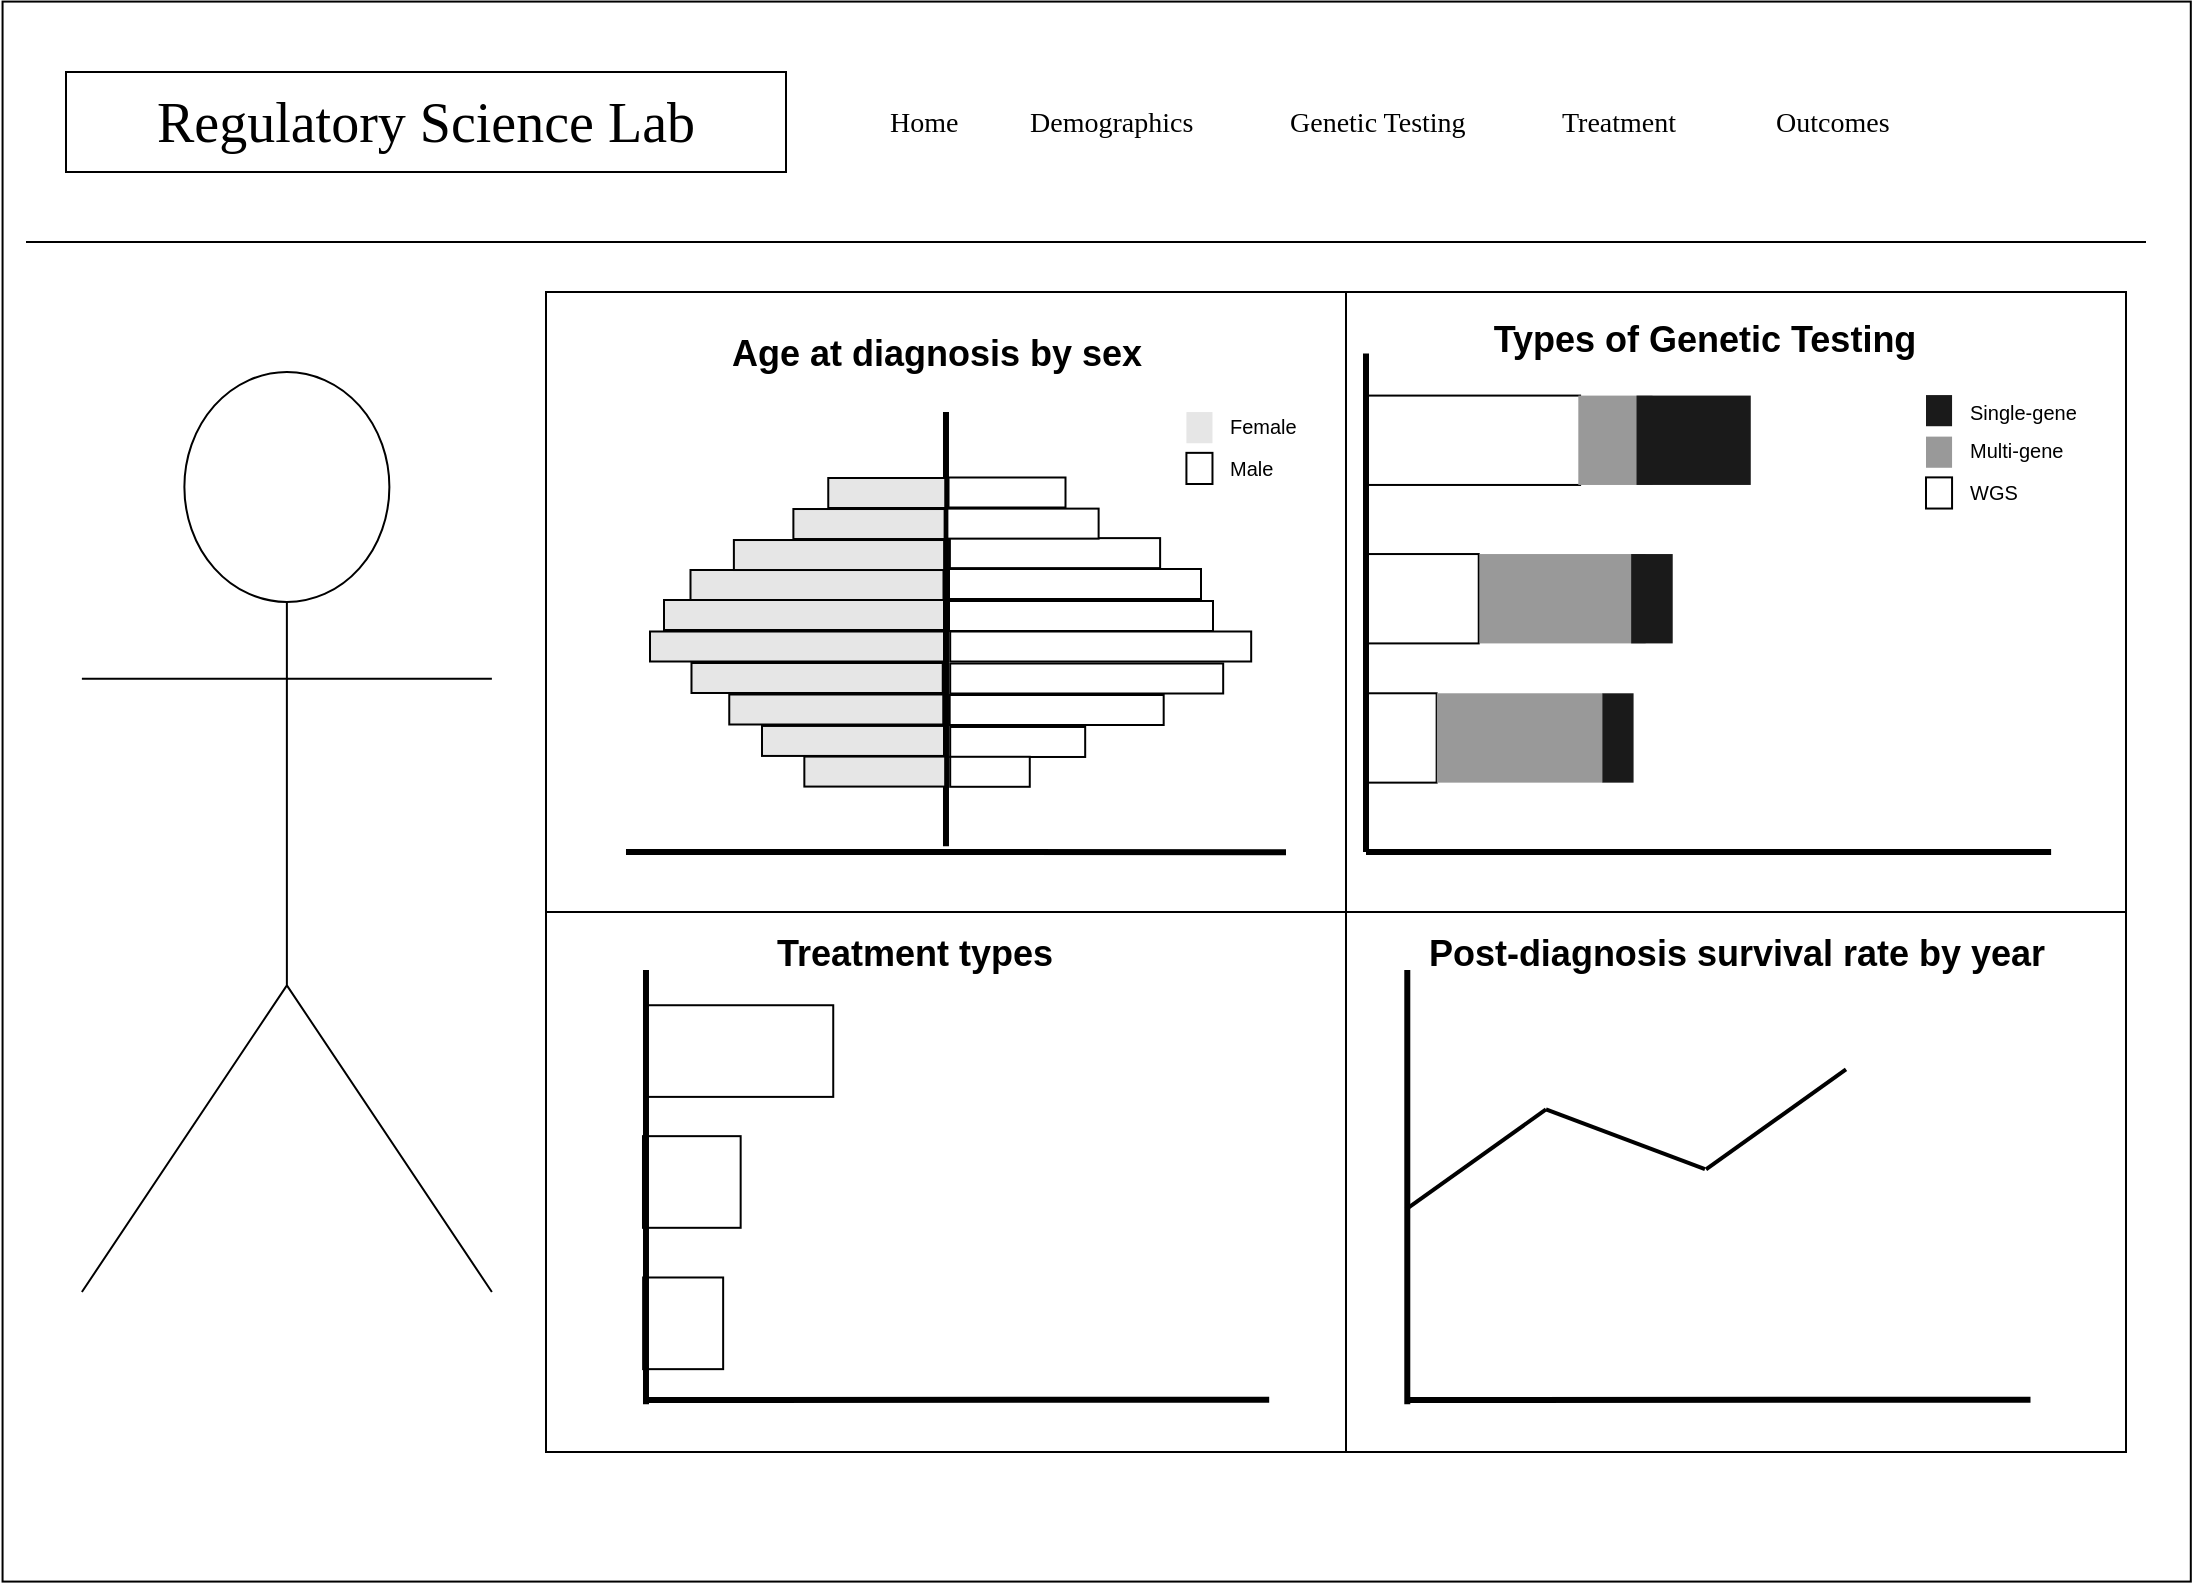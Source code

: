 <mxfile version="24.8.3" pages="5">
  <diagram name="Landing Page" id="ds52c9g-PW3EbVCJLWno">
    <mxGraphModel dx="1235" dy="769" grid="1" gridSize="10" guides="1" tooltips="1" connect="1" arrows="1" fold="1" page="1" pageScale="1" pageWidth="850" pageHeight="1100" math="0" shadow="0">
      <root>
        <mxCell id="0" />
        <mxCell id="1" parent="0" />
        <mxCell id="qyInoXPJ7crAib3qLmuz-131" value="" style="whiteSpace=wrap;html=1;rounded=0;shadow=0;labelBackgroundColor=none;strokeColor=#000000;strokeWidth=1;fillColor=none;fontFamily=Verdana;fontSize=12;fontColor=#000000;align=center;comic=0;" vertex="1" parent="1">
          <mxGeometry x="8.28" y="24.79" width="1094.12" height="790" as="geometry" />
        </mxCell>
        <mxCell id="XVQIEKRGcIimi1iIqSV5-82" value="Regulatory Science Lab" style="whiteSpace=wrap;html=1;rounded=0;shadow=0;labelBackgroundColor=none;strokeWidth=1;fontFamily=Verdana;fontSize=28;align=center;comic=0;" vertex="1" parent="1">
          <mxGeometry x="40" y="60" width="360" height="50" as="geometry" />
        </mxCell>
        <mxCell id="XVQIEKRGcIimi1iIqSV5-89" value="" style="line;strokeWidth=1;html=1;rounded=0;shadow=0;labelBackgroundColor=none;fillColor=none;fontFamily=Verdana;fontSize=14;fontColor=#000000;align=center;comic=0;" vertex="1" parent="1">
          <mxGeometry x="20" y="140" width="1060" height="10" as="geometry" />
        </mxCell>
        <mxCell id="XVQIEKRGcIimi1iIqSV5-130" value="Genetic Testing" style="text;html=1;points=[];align=left;verticalAlign=top;spacingTop=-4;fontSize=14;fontFamily=Verdana;comic=0;" vertex="1" parent="1">
          <mxGeometry x="650" y="75" width="60" height="20" as="geometry" />
        </mxCell>
        <mxCell id="XVQIEKRGcIimi1iIqSV5-131" value="Treatment" style="text;html=1;points=[];align=left;verticalAlign=top;spacingTop=-4;fontSize=14;fontFamily=Verdana;comic=0;" vertex="1" parent="1">
          <mxGeometry x="786" y="75" width="60" height="20" as="geometry" />
        </mxCell>
        <mxCell id="XVQIEKRGcIimi1iIqSV5-132" value="Outcomes" style="text;html=1;points=[];align=left;verticalAlign=top;spacingTop=-4;fontSize=14;fontFamily=Verdana;comic=0;" vertex="1" parent="1">
          <mxGeometry x="893" y="75" width="60" height="20" as="geometry" />
        </mxCell>
        <mxCell id="XVQIEKRGcIimi1iIqSV5-133" value="Demographics" style="text;html=1;points=[];align=left;verticalAlign=top;spacingTop=-4;fontSize=14;fontFamily=Verdana;comic=0;" vertex="1" parent="1">
          <mxGeometry x="520" y="75" width="60" height="20" as="geometry" />
        </mxCell>
        <mxCell id="XVQIEKRGcIimi1iIqSV5-134" value="Home" style="text;html=1;points=[];align=left;verticalAlign=top;spacingTop=-4;fontSize=14;fontFamily=Verdana;comic=0;" vertex="1" parent="1">
          <mxGeometry x="450" y="75" width="60" height="20" as="geometry" />
        </mxCell>
        <mxCell id="qyInoXPJ7crAib3qLmuz-1" value="Actor" style="shape=umlActor;verticalLabelPosition=bottom;verticalAlign=top;html=1;outlineConnect=0;labelPosition=center;align=center;noLabel=1;" vertex="1" parent="1">
          <mxGeometry x="47.94" y="210" width="205" height="460" as="geometry" />
        </mxCell>
        <mxCell id="qyInoXPJ7crAib3qLmuz-5" value="" style="shape=image;html=1;verticalAlign=top;verticalLabelPosition=bottom;labelBackgroundColor=#ffffff;imageAspect=0;aspect=fixed;image=https://cdn2.iconfinder.com/data/icons/boxicons-regular-vol-3/24/bx-pointer-128.png" vertex="1" parent="1">
          <mxGeometry x="172.94" y="360" width="28" height="28" as="geometry" />
        </mxCell>
        <mxCell id="qyInoXPJ7crAib3qLmuz-9" value="" style="rounded=0;whiteSpace=wrap;html=1;" vertex="1" parent="1">
          <mxGeometry x="680" y="480" width="390" height="270" as="geometry" />
        </mxCell>
        <mxCell id="qyInoXPJ7crAib3qLmuz-6" value="" style="rounded=0;whiteSpace=wrap;html=1;allowArrows=0;connectable=0;" vertex="1" parent="1">
          <mxGeometry x="280" y="170" width="400" height="310" as="geometry" />
        </mxCell>
        <mxCell id="qyInoXPJ7crAib3qLmuz-75" value="" style="group" vertex="1" connectable="0" parent="1">
          <mxGeometry x="680" y="170" width="390" height="310" as="geometry" />
        </mxCell>
        <mxCell id="qyInoXPJ7crAib3qLmuz-7" value="" style="rounded=0;whiteSpace=wrap;html=1;" vertex="1" parent="qyInoXPJ7crAib3qLmuz-75">
          <mxGeometry width="390" height="310" as="geometry" />
        </mxCell>
        <mxCell id="qyInoXPJ7crAib3qLmuz-13" value="" style="whiteSpace=wrap;gradientDirection=east;html=1;rotation=90;" vertex="1" parent="qyInoXPJ7crAib3qLmuz-75">
          <mxGeometry x="41.28" y="20.71" width="44.68" height="106.85" as="geometry" />
        </mxCell>
        <mxCell id="qyInoXPJ7crAib3qLmuz-37" value="" style="whiteSpace=wrap;fillColor=#999999;gradientColor=none;gradientDirection=east;strokeColor=none;html=1;fontColor=#23445d;rotation=90;" vertex="1" parent="qyInoXPJ7crAib3qLmuz-75">
          <mxGeometry x="112.38" y="55.58" width="44.68" height="37.12" as="geometry" />
        </mxCell>
        <mxCell id="qyInoXPJ7crAib3qLmuz-38" value="" style="whiteSpace=wrap;fillColor=#1A1A1A;gradientColor=none;gradientDirection=east;strokeColor=none;html=1;fontColor=#23445d;rotation=90;" vertex="1" parent="qyInoXPJ7crAib3qLmuz-75">
          <mxGeometry x="151.485" y="45.574" width="44.681" height="57.115" as="geometry" />
        </mxCell>
        <mxCell id="qyInoXPJ7crAib3qLmuz-11" value="" style="whiteSpace=wrap;gradientDirection=east;html=1;rotation=90;" vertex="1" parent="qyInoXPJ7crAib3qLmuz-75">
          <mxGeometry x="5" y="205" width="44.68" height="35.96" as="geometry" />
        </mxCell>
        <mxCell id="qyInoXPJ7crAib3qLmuz-12" value="" style="whiteSpace=wrap;gradientDirection=east;html=1;rotation=90;" vertex="1" parent="qyInoXPJ7crAib3qLmuz-75">
          <mxGeometry x="15.99" y="125.33" width="44.68" height="56.07" as="geometry" />
        </mxCell>
        <mxCell id="qyInoXPJ7crAib3qLmuz-14" value="" style="edgeStyle=none;html=1;fontColor=#000000;strokeWidth=3;strokeColor=#000000;rounded=0;endArrow=none;endFill=0;" edge="1" parent="qyInoXPJ7crAib3qLmuz-75">
          <mxGeometry width="100" height="100" relative="1" as="geometry">
            <mxPoint x="10" y="280.0" as="sourcePoint" />
            <mxPoint x="10" y="30.769" as="targetPoint" />
          </mxGeometry>
        </mxCell>
        <mxCell id="qyInoXPJ7crAib3qLmuz-17" value="" style="whiteSpace=wrap;fillColor=#999999;gradientColor=none;gradientDirection=east;strokeColor=none;html=1;fontColor=#23445d;rotation=90;" vertex="1" parent="qyInoXPJ7crAib3qLmuz-75">
          <mxGeometry x="64.649" y="181.442" width="44.681" height="83.077" as="geometry" />
        </mxCell>
        <mxCell id="qyInoXPJ7crAib3qLmuz-18" value="" style="whiteSpace=wrap;fillColor=#1A1A1A;gradientColor=none;gradientDirection=east;strokeColor=none;html=1;fontColor=#23445d;rotation=90;" vertex="1" parent="qyInoXPJ7crAib3qLmuz-75">
          <mxGeometry x="113.659" y="215.195" width="44.681" height="15.577" as="geometry" />
        </mxCell>
        <mxCell id="qyInoXPJ7crAib3qLmuz-19" value="" style="whiteSpace=wrap;fillColor=#999999;gradientColor=none;gradientDirection=east;strokeColor=none;html=1;fontColor=#23445d;rotation=90;" vertex="1" parent="qyInoXPJ7crAib3qLmuz-75">
          <mxGeometry x="85.957" y="111.83" width="44.681" height="83.077" as="geometry" />
        </mxCell>
        <mxCell id="qyInoXPJ7crAib3qLmuz-20" value="" style="whiteSpace=wrap;fillColor=#1A1A1A;gradientColor=none;gradientDirection=east;strokeColor=none;html=1;fontColor=#23445d;rotation=90;" vertex="1" parent="qyInoXPJ7crAib3qLmuz-75">
          <mxGeometry x="130.637" y="142.981" width="44.681" height="20.769" as="geometry" />
        </mxCell>
        <mxCell id="qyInoXPJ7crAib3qLmuz-21" value="" style="edgeStyle=none;html=1;fontColor=#000000;strokeWidth=3;strokeColor=#000000;rounded=0;endArrow=none;endFill=0;" edge="1" parent="qyInoXPJ7crAib3qLmuz-75">
          <mxGeometry width="100" height="100" relative="1" as="geometry">
            <mxPoint x="10" y="280.0" as="sourcePoint" />
            <mxPoint x="352.553" y="280.0" as="targetPoint" />
          </mxGeometry>
        </mxCell>
        <mxCell id="qyInoXPJ7crAib3qLmuz-26" value="" style="whiteSpace=wrap;gradientDirection=east;html=1;" vertex="1" parent="qyInoXPJ7crAib3qLmuz-75">
          <mxGeometry x="289.999" y="92.697" width="13.032" height="15.577" as="geometry" />
        </mxCell>
        <mxCell id="qyInoXPJ7crAib3qLmuz-27" value="" style="whiteSpace=wrap;fillColor=#999999;gradientColor=none;gradientDirection=east;strokeColor=none;html=1;fontColor=#23445d;" vertex="1" parent="qyInoXPJ7crAib3qLmuz-75">
          <mxGeometry x="289.999" y="72.308" width="13.032" height="15.577" as="geometry" />
        </mxCell>
        <mxCell id="qyInoXPJ7crAib3qLmuz-28" value="" style="whiteSpace=wrap;fillColor=#1A1A1A;gradientColor=none;gradientDirection=east;strokeColor=none;html=1;fontColor=#23445d;" vertex="1" parent="qyInoXPJ7crAib3qLmuz-75">
          <mxGeometry x="289.999" y="51.538" width="13.032" height="15.577" as="geometry" />
        </mxCell>
        <mxCell id="qyInoXPJ7crAib3qLmuz-36" value="&lt;font style=&quot;font-size: 18px;&quot;&gt;Types of Genetic Testing&lt;/font&gt;" style="text;spacingTop=-5;align=center;verticalAlign=middle;fontSize=30;fontStyle=1;html=1;points=[]" vertex="1" parent="qyInoXPJ7crAib3qLmuz-75">
          <mxGeometry x="28.617" y="10" width="301.596" height="23.365" as="geometry" />
        </mxCell>
        <mxCell id="qyInoXPJ7crAib3qLmuz-29" value="&lt;font style=&quot;font-size: 10px;&quot;&gt;Single-gene&lt;/font&gt;" style="text;spacingTop=-5;html=1;points=[];fontSize=15;" vertex="1" parent="qyInoXPJ7crAib3qLmuz-75">
          <mxGeometry x="309.998" y="48.07" width="29.785" height="3.465" as="geometry" />
        </mxCell>
        <mxCell id="qyInoXPJ7crAib3qLmuz-30" value="&lt;font style=&quot;font-size: 10px;&quot;&gt;Multi-gene&lt;/font&gt;" style="text;spacingTop=-5;html=1;points=[];fontSize=15;" vertex="1" parent="qyInoXPJ7crAib3qLmuz-75">
          <mxGeometry x="310.003" y="67.119" width="29.787" height="10.385" as="geometry" />
        </mxCell>
        <mxCell id="qyInoXPJ7crAib3qLmuz-31" value="&lt;font style=&quot;font-size: 10px;&quot;&gt;WGS&lt;/font&gt;" style="text;spacingTop=-5;html=1;points=[];fontSize=15;" vertex="1" parent="qyInoXPJ7crAib3qLmuz-75">
          <mxGeometry x="310.003" y="87.888" width="29.787" height="10.385" as="geometry" />
        </mxCell>
        <mxCell id="qyInoXPJ7crAib3qLmuz-77" value="" style="rounded=0;whiteSpace=wrap;html=1;" vertex="1" parent="1">
          <mxGeometry x="280" y="480" width="400" height="270" as="geometry" />
        </mxCell>
        <mxCell id="qyInoXPJ7crAib3qLmuz-105" value="" style="group" vertex="1" connectable="0" parent="1">
          <mxGeometry x="309.351" y="488.71" width="332.242" height="237.421" as="geometry" />
        </mxCell>
        <mxCell id="qyInoXPJ7crAib3qLmuz-78" value="" style="whiteSpace=wrap;gradientDirection=east;html=1;rotation=90;" vertex="1" parent="qyInoXPJ7crAib3qLmuz-105">
          <mxGeometry x="44.828" y="14.288" width="45.826" height="93.063" as="geometry" />
        </mxCell>
        <mxCell id="qyInoXPJ7crAib3qLmuz-81" value="" style="whiteSpace=wrap;gradientDirection=east;html=1;rotation=90;" vertex="1" parent="qyInoXPJ7crAib3qLmuz-105">
          <mxGeometry x="16.309" y="176.95" width="45.83" height="40" as="geometry" />
        </mxCell>
        <mxCell id="qyInoXPJ7crAib3qLmuz-82" value="" style="whiteSpace=wrap;gradientDirection=east;html=1;rotation=90;" vertex="1" parent="qyInoXPJ7crAib3qLmuz-105">
          <mxGeometry x="20.649" y="101.869" width="45.826" height="48.835" as="geometry" />
        </mxCell>
        <mxCell id="qyInoXPJ7crAib3qLmuz-83" value="" style="edgeStyle=none;html=1;fontColor=#000000;strokeWidth=3;strokeColor=#000000;rounded=0;endArrow=none;endFill=0;" edge="1" parent="qyInoXPJ7crAib3qLmuz-105">
          <mxGeometry width="100" height="100" relative="1" as="geometry">
            <mxPoint x="20.646" y="237.421" as="sourcePoint" />
            <mxPoint x="20.646" y="20.349" as="targetPoint" />
          </mxGeometry>
        </mxCell>
        <mxCell id="qyInoXPJ7crAib3qLmuz-88" value="" style="edgeStyle=none;html=1;fontColor=#000000;strokeWidth=3;strokeColor=#000000;rounded=0;endArrow=none;endFill=0;" edge="1" parent="qyInoXPJ7crAib3qLmuz-105">
          <mxGeometry width="100" height="100" relative="1" as="geometry">
            <mxPoint x="20.649" y="235.29" as="sourcePoint" />
            <mxPoint x="332.242" y="235.161" as="targetPoint" />
          </mxGeometry>
        </mxCell>
        <mxCell id="qyInoXPJ7crAib3qLmuz-92" value="&lt;font style=&quot;font-size: 18px;&quot;&gt;Treatment types&lt;/font&gt;" style="text;spacingTop=-5;align=center;verticalAlign=middle;fontSize=30;fontStyle=1;html=1;points=[]" vertex="1" parent="qyInoXPJ7crAib3qLmuz-105">
          <mxGeometry width="309.329" height="20.35" as="geometry" />
        </mxCell>
        <mxCell id="qyInoXPJ7crAib3qLmuz-111" value="" style="edgeStyle=none;html=1;fontColor=#000000;strokeWidth=3;strokeColor=#000000;rounded=0;endArrow=none;endFill=0;" edge="1" parent="1">
          <mxGeometry width="100" height="100" relative="1" as="geometry">
            <mxPoint x="710.646" y="726.131" as="sourcePoint" />
            <mxPoint x="710.646" y="509.059" as="targetPoint" />
          </mxGeometry>
        </mxCell>
        <mxCell id="qyInoXPJ7crAib3qLmuz-112" value="" style="edgeStyle=none;html=1;fontColor=#000000;strokeWidth=3;strokeColor=#000000;rounded=0;endArrow=none;endFill=0;" edge="1" parent="1">
          <mxGeometry width="100" height="100" relative="1" as="geometry">
            <mxPoint x="710.65" y="724" as="sourcePoint" />
            <mxPoint x="1022.243" y="723.871" as="targetPoint" />
          </mxGeometry>
        </mxCell>
        <mxCell id="qyInoXPJ7crAib3qLmuz-113" value="&lt;font style=&quot;font-size: 18px;&quot;&gt;Post-diagnosis survival rate by year&lt;/font&gt;" style="text;spacingTop=-5;align=center;verticalAlign=middle;fontSize=30;fontStyle=1;html=1;points=[]" vertex="1" parent="1">
          <mxGeometry x="720.331" y="488.71" width="309.329" height="20.35" as="geometry" />
        </mxCell>
        <mxCell id="qyInoXPJ7crAib3qLmuz-114" value="" style="endArrow=none;html=1;rounded=0;strokeWidth=2;" edge="1" parent="1">
          <mxGeometry width="50" height="50" relative="1" as="geometry">
            <mxPoint x="710" y="628.71" as="sourcePoint" />
            <mxPoint x="780" y="578.71" as="targetPoint" />
          </mxGeometry>
        </mxCell>
        <mxCell id="qyInoXPJ7crAib3qLmuz-115" value="" style="endArrow=none;html=1;rounded=0;strokeWidth=2;entryX=0.792;entryY=0.734;entryDx=0;entryDy=0;entryPerimeter=0;" edge="1" parent="1">
          <mxGeometry width="50" height="50" relative="1" as="geometry">
            <mxPoint x="780" y="578.71" as="sourcePoint" />
            <mxPoint x="859.483" y="608.57" as="targetPoint" />
          </mxGeometry>
        </mxCell>
        <mxCell id="qyInoXPJ7crAib3qLmuz-116" value="" style="endArrow=none;html=1;rounded=0;strokeWidth=2;" edge="1" parent="1">
          <mxGeometry width="50" height="50" relative="1" as="geometry">
            <mxPoint x="860" y="608.71" as="sourcePoint" />
            <mxPoint x="930" y="558.71" as="targetPoint" />
          </mxGeometry>
        </mxCell>
        <mxCell id="4PnGIhgpf6ZRVwXPBGym-13" value="" style="group" vertex="1" connectable="0" parent="1">
          <mxGeometry x="319.996" y="229.999" width="330.004" height="220.071" as="geometry" />
        </mxCell>
        <mxCell id="qyInoXPJ7crAib3qLmuz-117" value="" style="edgeStyle=none;html=1;fontColor=#000000;strokeWidth=3;strokeColor=#000000;rounded=0;endArrow=none;endFill=0;" edge="1" parent="4PnGIhgpf6ZRVwXPBGym-13">
          <mxGeometry width="100" height="100" relative="1" as="geometry">
            <mxPoint x="160" y="217.072" as="sourcePoint" />
            <mxPoint x="160" as="targetPoint" />
          </mxGeometry>
        </mxCell>
        <mxCell id="qyInoXPJ7crAib3qLmuz-119" value="" style="edgeStyle=none;html=1;fontColor=#000000;strokeWidth=3;strokeColor=#000000;rounded=0;endArrow=none;endFill=0;" edge="1" parent="4PnGIhgpf6ZRVwXPBGym-13">
          <mxGeometry width="100" height="100" relative="1" as="geometry">
            <mxPoint x="330.004" y="220.071" as="sourcePoint" />
            <mxPoint y="220" as="targetPoint" />
          </mxGeometry>
        </mxCell>
        <mxCell id="qyInoXPJ7crAib3qLmuz-126" value="" style="whiteSpace=wrap;gradientDirection=east;html=1;rotation=90;" vertex="1" parent="4PnGIhgpf6ZRVwXPBGym-13">
          <mxGeometry x="188.344" y="131.241" width="15" height="67.5" as="geometry" />
        </mxCell>
        <mxCell id="qyInoXPJ7crAib3qLmuz-128" value="" style="whiteSpace=wrap;gradientDirection=east;html=1;rotation=90;" vertex="1" parent="4PnGIhgpf6ZRVwXPBGym-13">
          <mxGeometry x="174.494" y="160.001" width="15" height="39.79" as="geometry" />
        </mxCell>
        <mxCell id="qyInoXPJ7crAib3qLmuz-129" value="" style="whiteSpace=wrap;gradientDirection=east;html=1;rotation=90;" vertex="1" parent="4PnGIhgpf6ZRVwXPBGym-13">
          <mxGeometry x="207.844" y="95.501" width="15" height="107" as="geometry" />
        </mxCell>
        <mxCell id="qyInoXPJ7crAib3qLmuz-132" value="" style="whiteSpace=wrap;gradientDirection=east;html=1;rotation=90;" vertex="1" parent="4PnGIhgpf6ZRVwXPBGym-13">
          <mxGeometry x="222.844" y="65.001" width="15" height="136.5" as="geometry" />
        </mxCell>
        <mxCell id="qyInoXPJ7crAib3qLmuz-134" value="" style="whiteSpace=wrap;gradientDirection=east;html=1;rotation=90;" vertex="1" parent="4PnGIhgpf6ZRVwXPBGym-13">
          <mxGeometry x="229.844" y="42.001" width="15" height="150.5" as="geometry" />
        </mxCell>
        <mxCell id="4PnGIhgpf6ZRVwXPBGym-6" value="" style="whiteSpace=wrap;gradientDirection=east;html=1;rotation=90;" vertex="1" parent="4PnGIhgpf6ZRVwXPBGym-13">
          <mxGeometry x="220.004" y="36.001" width="15" height="132" as="geometry" />
        </mxCell>
        <mxCell id="4PnGIhgpf6ZRVwXPBGym-7" value="" style="whiteSpace=wrap;gradientDirection=east;html=1;rotation=90;" vertex="1" parent="4PnGIhgpf6ZRVwXPBGym-13">
          <mxGeometry x="217.004" y="23.001" width="15" height="126" as="geometry" />
        </mxCell>
        <mxCell id="4PnGIhgpf6ZRVwXPBGym-8" value="" style="whiteSpace=wrap;gradientDirection=east;html=1;rotation=90;" vertex="1" parent="4PnGIhgpf6ZRVwXPBGym-13">
          <mxGeometry x="207.004" y="18.001" width="15" height="105.12" as="geometry" />
        </mxCell>
        <mxCell id="4PnGIhgpf6ZRVwXPBGym-9" value="" style="whiteSpace=wrap;gradientDirection=east;html=1;rotation=90;" vertex="1" parent="4PnGIhgpf6ZRVwXPBGym-13">
          <mxGeometry x="191.004" y="18.001" width="15" height="75.62" as="geometry" />
        </mxCell>
        <mxCell id="4PnGIhgpf6ZRVwXPBGym-10" value="" style="whiteSpace=wrap;gradientDirection=east;html=1;rotation=90;" vertex="1" parent="4PnGIhgpf6ZRVwXPBGym-13">
          <mxGeometry x="183.004" y="11.001" width="15" height="58.5" as="geometry" />
        </mxCell>
        <mxCell id="qyInoXPJ7crAib3qLmuz-118" value="" style="whiteSpace=wrap;gradientDirection=east;html=1;rotation=90;fillColor=#E6E6E6;" vertex="1" parent="4PnGIhgpf6ZRVwXPBGym-13">
          <mxGeometry x="116.884" y="144.581" width="15" height="70.42" as="geometry" />
        </mxCell>
        <mxCell id="qyInoXPJ7crAib3qLmuz-127" value="" style="whiteSpace=wrap;gradientDirection=east;html=1;rotation=90;fillColor=#E6E6E6;" vertex="1" parent="4PnGIhgpf6ZRVwXPBGym-13">
          <mxGeometry x="106.004" y="118.971" width="15" height="91" as="geometry" />
        </mxCell>
        <mxCell id="qyInoXPJ7crAib3qLmuz-130" value="" style="whiteSpace=wrap;gradientDirection=east;html=1;rotation=90;fillColor=#E6E6E6;" vertex="1" parent="4PnGIhgpf6ZRVwXPBGym-13">
          <mxGeometry x="97.634" y="95.251" width="15" height="107" as="geometry" />
        </mxCell>
        <mxCell id="qyInoXPJ7crAib3qLmuz-133" value="" style="whiteSpace=wrap;gradientDirection=east;html=1;rotation=90;fillColor=#E6E6E6;" vertex="1" parent="4PnGIhgpf6ZRVwXPBGym-13">
          <mxGeometry x="88.064" y="70.181" width="15" height="125.63" as="geometry" />
        </mxCell>
        <mxCell id="qyInoXPJ7crAib3qLmuz-135" value="" style="whiteSpace=wrap;gradientDirection=east;html=1;rotation=90;fillColor=#E6E6E6;" vertex="1" parent="4PnGIhgpf6ZRVwXPBGym-13">
          <mxGeometry x="78.004" y="43.751" width="15" height="147" as="geometry" />
        </mxCell>
        <mxCell id="4PnGIhgpf6ZRVwXPBGym-1" value="" style="whiteSpace=wrap;gradientDirection=east;html=1;rotation=90;fillColor=#E6E6E6;" vertex="1" parent="4PnGIhgpf6ZRVwXPBGym-13">
          <mxGeometry x="81.504" y="31.501" width="15" height="140" as="geometry" />
        </mxCell>
        <mxCell id="4PnGIhgpf6ZRVwXPBGym-2" value="" style="whiteSpace=wrap;gradientDirection=east;html=1;rotation=90;fillColor=#E6E6E6;" vertex="1" parent="4PnGIhgpf6ZRVwXPBGym-13">
          <mxGeometry x="88.004" y="23.251" width="15" height="126.5" as="geometry" />
        </mxCell>
        <mxCell id="4PnGIhgpf6ZRVwXPBGym-3" value="" style="whiteSpace=wrap;gradientDirection=east;html=1;rotation=90;fillColor=#E6E6E6;" vertex="1" parent="4PnGIhgpf6ZRVwXPBGym-13">
          <mxGeometry x="99.004" y="18.951" width="15" height="105.12" as="geometry" />
        </mxCell>
        <mxCell id="4PnGIhgpf6ZRVwXPBGym-4" value="" style="whiteSpace=wrap;gradientDirection=east;html=1;rotation=90;fillColor=#E6E6E6;" vertex="1" parent="4PnGIhgpf6ZRVwXPBGym-13">
          <mxGeometry x="114.004" y="18.201" width="15" height="75.62" as="geometry" />
        </mxCell>
        <mxCell id="4PnGIhgpf6ZRVwXPBGym-5" value="" style="whiteSpace=wrap;gradientDirection=east;html=1;rotation=90;fillColor=#E6E6E6;" vertex="1" parent="4PnGIhgpf6ZRVwXPBGym-13">
          <mxGeometry x="122.884" y="11.251" width="15" height="58.5" as="geometry" />
        </mxCell>
        <mxCell id="4PnGIhgpf6ZRVwXPBGym-20" value="" style="whiteSpace=wrap;gradientDirection=east;html=1;" vertex="1" parent="4PnGIhgpf6ZRVwXPBGym-13">
          <mxGeometry x="280.213" y="20.428" width="13.032" height="15.577" as="geometry" />
        </mxCell>
        <mxCell id="4PnGIhgpf6ZRVwXPBGym-21" value="" style="whiteSpace=wrap;fillColor=#E6E6E6;gradientColor=none;gradientDirection=east;strokeColor=none;html=1;fontColor=#23445d;" vertex="1" parent="4PnGIhgpf6ZRVwXPBGym-13">
          <mxGeometry x="280.213" y="0.039" width="13.032" height="15.577" as="geometry" />
        </mxCell>
        <mxCell id="4PnGIhgpf6ZRVwXPBGym-22" value="&lt;font style=&quot;font-size: 10px;&quot;&gt;Female&lt;/font&gt;" style="text;spacingTop=-5;html=1;points=[];fontSize=15;" vertex="1" parent="4PnGIhgpf6ZRVwXPBGym-13">
          <mxGeometry x="300.216" y="-5.15" width="29.787" height="10.385" as="geometry" />
        </mxCell>
        <mxCell id="4PnGIhgpf6ZRVwXPBGym-23" value="&lt;font style=&quot;font-size: 10px;&quot;&gt;Male&lt;/font&gt;" style="text;spacingTop=-5;html=1;points=[];fontSize=15;" vertex="1" parent="4PnGIhgpf6ZRVwXPBGym-13">
          <mxGeometry x="300.216" y="15.619" width="29.787" height="10.385" as="geometry" />
        </mxCell>
        <mxCell id="4PnGIhgpf6ZRVwXPBGym-14" value="&lt;font style=&quot;font-size: 18px;&quot;&gt;Age at diagnosis by sex&lt;/font&gt;" style="text;spacingTop=-5;align=center;verticalAlign=middle;fontSize=30;fontStyle=1;html=1;points=[]" vertex="1" parent="1">
          <mxGeometry x="324.677" y="186.63" width="301.596" height="23.365" as="geometry" />
        </mxCell>
      </root>
    </mxGraphModel>
  </diagram>
  <diagram name="Demographics" id="GjWryrLajrEz_f-XNy73">
    <mxGraphModel dx="1050" dy="654" grid="1" gridSize="10" guides="1" tooltips="1" connect="1" arrows="1" fold="1" page="1" pageScale="1" pageWidth="850" pageHeight="1100" math="0" shadow="0">
      <root>
        <mxCell id="OL261YRCvcUSS2wV03n3-0" />
        <mxCell id="OL261YRCvcUSS2wV03n3-1" parent="OL261YRCvcUSS2wV03n3-0" />
        <mxCell id="OL261YRCvcUSS2wV03n3-2" value="" style="whiteSpace=wrap;html=1;rounded=0;shadow=0;labelBackgroundColor=none;strokeColor=#000000;strokeWidth=1;fillColor=none;fontFamily=Verdana;fontSize=12;fontColor=#000000;align=center;comic=0;" vertex="1" parent="OL261YRCvcUSS2wV03n3-1">
          <mxGeometry x="20" y="10" width="1060" height="810" as="geometry" />
        </mxCell>
        <mxCell id="OL261YRCvcUSS2wV03n3-3" value="Regulatory Science Lab" style="whiteSpace=wrap;html=1;rounded=0;shadow=0;labelBackgroundColor=none;strokeWidth=1;fontFamily=Verdana;fontSize=28;align=center;comic=0;" vertex="1" parent="OL261YRCvcUSS2wV03n3-1">
          <mxGeometry x="40" y="60" width="360" height="50" as="geometry" />
        </mxCell>
        <mxCell id="OL261YRCvcUSS2wV03n3-4" value="" style="line;strokeWidth=1;html=1;rounded=0;shadow=0;labelBackgroundColor=none;fillColor=none;fontFamily=Verdana;fontSize=14;fontColor=#000000;align=center;comic=0;" vertex="1" parent="OL261YRCvcUSS2wV03n3-1">
          <mxGeometry x="20" y="140" width="1060" height="10" as="geometry" />
        </mxCell>
        <mxCell id="OL261YRCvcUSS2wV03n3-5" value="Genetic Testing" style="text;html=1;points=[];align=left;verticalAlign=top;spacingTop=-4;fontSize=14;fontFamily=Verdana;comic=0;" vertex="1" parent="OL261YRCvcUSS2wV03n3-1">
          <mxGeometry x="650" y="75" width="60" height="20" as="geometry" />
        </mxCell>
        <mxCell id="OL261YRCvcUSS2wV03n3-6" value="Treatment" style="text;html=1;points=[];align=left;verticalAlign=top;spacingTop=-4;fontSize=14;fontFamily=Verdana;comic=0;" vertex="1" parent="OL261YRCvcUSS2wV03n3-1">
          <mxGeometry x="786" y="75" width="60" height="20" as="geometry" />
        </mxCell>
        <mxCell id="OL261YRCvcUSS2wV03n3-7" value="Outcomes" style="text;html=1;points=[];align=left;verticalAlign=top;spacingTop=-4;fontSize=14;fontFamily=Verdana;comic=0;" vertex="1" parent="OL261YRCvcUSS2wV03n3-1">
          <mxGeometry x="893" y="75" width="60" height="20" as="geometry" />
        </mxCell>
        <mxCell id="OL261YRCvcUSS2wV03n3-8" value="Demographics" style="text;html=1;points=[];align=left;verticalAlign=top;spacingTop=-4;fontSize=14;fontFamily=Verdana;comic=0;" vertex="1" parent="OL261YRCvcUSS2wV03n3-1">
          <mxGeometry x="520" y="75" width="60" height="20" as="geometry" />
        </mxCell>
        <mxCell id="OL261YRCvcUSS2wV03n3-9" value="Home" style="text;html=1;points=[];align=left;verticalAlign=top;spacingTop=-4;fontSize=14;fontFamily=Verdana;comic=0;" vertex="1" parent="OL261YRCvcUSS2wV03n3-1">
          <mxGeometry x="450" y="75" width="60" height="20" as="geometry" />
        </mxCell>
      </root>
    </mxGraphModel>
  </diagram>
  <diagram name="Genetic Testing" id="a2UWUBiCQo6CMq0fzzS6">
    <mxGraphModel dx="1050" dy="654" grid="1" gridSize="10" guides="1" tooltips="1" connect="1" arrows="1" fold="1" page="1" pageScale="1" pageWidth="850" pageHeight="1100" math="0" shadow="0">
      <root>
        <mxCell id="dBwdLEK_rU9olI3U1yoa-0" />
        <mxCell id="dBwdLEK_rU9olI3U1yoa-1" parent="dBwdLEK_rU9olI3U1yoa-0" />
        <mxCell id="dBwdLEK_rU9olI3U1yoa-2" value="" style="whiteSpace=wrap;html=1;rounded=0;shadow=0;labelBackgroundColor=none;strokeColor=#000000;strokeWidth=1;fillColor=none;fontFamily=Verdana;fontSize=12;fontColor=#000000;align=center;comic=0;" vertex="1" parent="dBwdLEK_rU9olI3U1yoa-1">
          <mxGeometry x="20" y="10" width="1060" height="810" as="geometry" />
        </mxCell>
        <mxCell id="dBwdLEK_rU9olI3U1yoa-3" value="Regulatory Science Lab" style="whiteSpace=wrap;html=1;rounded=0;shadow=0;labelBackgroundColor=none;strokeWidth=1;fontFamily=Verdana;fontSize=28;align=center;comic=0;" vertex="1" parent="dBwdLEK_rU9olI3U1yoa-1">
          <mxGeometry x="40" y="60" width="360" height="50" as="geometry" />
        </mxCell>
        <mxCell id="dBwdLEK_rU9olI3U1yoa-4" value="" style="line;strokeWidth=1;html=1;rounded=0;shadow=0;labelBackgroundColor=none;fillColor=none;fontFamily=Verdana;fontSize=14;fontColor=#000000;align=center;comic=0;" vertex="1" parent="dBwdLEK_rU9olI3U1yoa-1">
          <mxGeometry x="20" y="140" width="1060" height="10" as="geometry" />
        </mxCell>
        <mxCell id="dBwdLEK_rU9olI3U1yoa-5" value="Genetic Testing" style="text;html=1;points=[];align=left;verticalAlign=top;spacingTop=-4;fontSize=14;fontFamily=Verdana;comic=0;" vertex="1" parent="dBwdLEK_rU9olI3U1yoa-1">
          <mxGeometry x="650" y="75" width="60" height="20" as="geometry" />
        </mxCell>
        <mxCell id="dBwdLEK_rU9olI3U1yoa-6" value="Treatment" style="text;html=1;points=[];align=left;verticalAlign=top;spacingTop=-4;fontSize=14;fontFamily=Verdana;comic=0;" vertex="1" parent="dBwdLEK_rU9olI3U1yoa-1">
          <mxGeometry x="786" y="75" width="60" height="20" as="geometry" />
        </mxCell>
        <mxCell id="dBwdLEK_rU9olI3U1yoa-7" value="Outcomes" style="text;html=1;points=[];align=left;verticalAlign=top;spacingTop=-4;fontSize=14;fontFamily=Verdana;comic=0;" vertex="1" parent="dBwdLEK_rU9olI3U1yoa-1">
          <mxGeometry x="893" y="75" width="60" height="20" as="geometry" />
        </mxCell>
        <mxCell id="dBwdLEK_rU9olI3U1yoa-8" value="Demographics" style="text;html=1;points=[];align=left;verticalAlign=top;spacingTop=-4;fontSize=14;fontFamily=Verdana;comic=0;" vertex="1" parent="dBwdLEK_rU9olI3U1yoa-1">
          <mxGeometry x="520" y="75" width="60" height="20" as="geometry" />
        </mxCell>
        <mxCell id="dBwdLEK_rU9olI3U1yoa-9" value="Home" style="text;html=1;points=[];align=left;verticalAlign=top;spacingTop=-4;fontSize=14;fontFamily=Verdana;comic=0;" vertex="1" parent="dBwdLEK_rU9olI3U1yoa-1">
          <mxGeometry x="450" y="75" width="60" height="20" as="geometry" />
        </mxCell>
      </root>
    </mxGraphModel>
  </diagram>
  <diagram name="Treatment" id="XMX9Qb3BRF3eoK2S_P1v">
    <mxGraphModel dx="1050" dy="654" grid="1" gridSize="10" guides="1" tooltips="1" connect="1" arrows="1" fold="1" page="1" pageScale="1" pageWidth="850" pageHeight="1100" math="0" shadow="0">
      <root>
        <mxCell id="hA0iUGrO9QW2hmTUXLEj-0" />
        <mxCell id="hA0iUGrO9QW2hmTUXLEj-1" parent="hA0iUGrO9QW2hmTUXLEj-0" />
        <mxCell id="hA0iUGrO9QW2hmTUXLEj-2" value="" style="whiteSpace=wrap;html=1;rounded=0;shadow=0;labelBackgroundColor=none;strokeColor=#000000;strokeWidth=1;fillColor=none;fontFamily=Verdana;fontSize=12;fontColor=#000000;align=center;comic=0;" vertex="1" parent="hA0iUGrO9QW2hmTUXLEj-1">
          <mxGeometry x="20" y="10" width="1060" height="810" as="geometry" />
        </mxCell>
        <mxCell id="hA0iUGrO9QW2hmTUXLEj-3" value="Regulatory Science Lab" style="whiteSpace=wrap;html=1;rounded=0;shadow=0;labelBackgroundColor=none;strokeWidth=1;fontFamily=Verdana;fontSize=28;align=center;comic=0;" vertex="1" parent="hA0iUGrO9QW2hmTUXLEj-1">
          <mxGeometry x="40" y="60" width="360" height="50" as="geometry" />
        </mxCell>
        <mxCell id="hA0iUGrO9QW2hmTUXLEj-4" value="" style="line;strokeWidth=1;html=1;rounded=0;shadow=0;labelBackgroundColor=none;fillColor=none;fontFamily=Verdana;fontSize=14;fontColor=#000000;align=center;comic=0;" vertex="1" parent="hA0iUGrO9QW2hmTUXLEj-1">
          <mxGeometry x="20" y="140" width="1060" height="10" as="geometry" />
        </mxCell>
        <mxCell id="hA0iUGrO9QW2hmTUXLEj-5" value="Genetic Testing" style="text;html=1;points=[];align=left;verticalAlign=top;spacingTop=-4;fontSize=14;fontFamily=Verdana;comic=0;" vertex="1" parent="hA0iUGrO9QW2hmTUXLEj-1">
          <mxGeometry x="650" y="75" width="60" height="20" as="geometry" />
        </mxCell>
        <mxCell id="hA0iUGrO9QW2hmTUXLEj-6" value="Treatment" style="text;html=1;points=[];align=left;verticalAlign=top;spacingTop=-4;fontSize=14;fontFamily=Verdana;comic=0;" vertex="1" parent="hA0iUGrO9QW2hmTUXLEj-1">
          <mxGeometry x="786" y="75" width="60" height="20" as="geometry" />
        </mxCell>
        <mxCell id="hA0iUGrO9QW2hmTUXLEj-7" value="Outcomes" style="text;html=1;points=[];align=left;verticalAlign=top;spacingTop=-4;fontSize=14;fontFamily=Verdana;comic=0;" vertex="1" parent="hA0iUGrO9QW2hmTUXLEj-1">
          <mxGeometry x="893" y="75" width="60" height="20" as="geometry" />
        </mxCell>
        <mxCell id="hA0iUGrO9QW2hmTUXLEj-8" value="Demographics" style="text;html=1;points=[];align=left;verticalAlign=top;spacingTop=-4;fontSize=14;fontFamily=Verdana;comic=0;" vertex="1" parent="hA0iUGrO9QW2hmTUXLEj-1">
          <mxGeometry x="520" y="75" width="60" height="20" as="geometry" />
        </mxCell>
        <mxCell id="hA0iUGrO9QW2hmTUXLEj-9" value="Home" style="text;html=1;points=[];align=left;verticalAlign=top;spacingTop=-4;fontSize=14;fontFamily=Verdana;comic=0;" vertex="1" parent="hA0iUGrO9QW2hmTUXLEj-1">
          <mxGeometry x="450" y="75" width="60" height="20" as="geometry" />
        </mxCell>
      </root>
    </mxGraphModel>
  </diagram>
  <diagram name="Outcomes" id="fyfJFGNFccASTtB0rAde">
    <mxGraphModel dx="1050" dy="654" grid="1" gridSize="10" guides="1" tooltips="1" connect="1" arrows="1" fold="1" page="1" pageScale="1" pageWidth="850" pageHeight="1100" math="0" shadow="0">
      <root>
        <mxCell id="C8o5NmIvRgCs_yMu0pOz-0" />
        <mxCell id="C8o5NmIvRgCs_yMu0pOz-1" parent="C8o5NmIvRgCs_yMu0pOz-0" />
        <mxCell id="C8o5NmIvRgCs_yMu0pOz-2" value="" style="whiteSpace=wrap;html=1;rounded=0;shadow=0;labelBackgroundColor=none;strokeColor=#000000;strokeWidth=1;fillColor=none;fontFamily=Verdana;fontSize=12;fontColor=#000000;align=center;comic=0;" vertex="1" parent="C8o5NmIvRgCs_yMu0pOz-1">
          <mxGeometry x="20" y="10" width="1060" height="810" as="geometry" />
        </mxCell>
        <mxCell id="C8o5NmIvRgCs_yMu0pOz-3" value="Regulatory Science Lab" style="whiteSpace=wrap;html=1;rounded=0;shadow=0;labelBackgroundColor=none;strokeWidth=1;fontFamily=Verdana;fontSize=28;align=center;comic=0;" vertex="1" parent="C8o5NmIvRgCs_yMu0pOz-1">
          <mxGeometry x="40" y="60" width="360" height="50" as="geometry" />
        </mxCell>
        <mxCell id="C8o5NmIvRgCs_yMu0pOz-4" value="" style="line;strokeWidth=1;html=1;rounded=0;shadow=0;labelBackgroundColor=none;fillColor=none;fontFamily=Verdana;fontSize=14;fontColor=#000000;align=center;comic=0;" vertex="1" parent="C8o5NmIvRgCs_yMu0pOz-1">
          <mxGeometry x="20" y="140" width="1060" height="10" as="geometry" />
        </mxCell>
        <mxCell id="C8o5NmIvRgCs_yMu0pOz-5" value="Genetic Testing" style="text;html=1;points=[];align=left;verticalAlign=top;spacingTop=-4;fontSize=14;fontFamily=Verdana;comic=0;" vertex="1" parent="C8o5NmIvRgCs_yMu0pOz-1">
          <mxGeometry x="650" y="75" width="60" height="20" as="geometry" />
        </mxCell>
        <mxCell id="C8o5NmIvRgCs_yMu0pOz-6" value="Treatment" style="text;html=1;points=[];align=left;verticalAlign=top;spacingTop=-4;fontSize=14;fontFamily=Verdana;comic=0;" vertex="1" parent="C8o5NmIvRgCs_yMu0pOz-1">
          <mxGeometry x="786" y="75" width="60" height="20" as="geometry" />
        </mxCell>
        <mxCell id="C8o5NmIvRgCs_yMu0pOz-7" value="Outcomes" style="text;html=1;points=[];align=left;verticalAlign=top;spacingTop=-4;fontSize=14;fontFamily=Verdana;comic=0;" vertex="1" parent="C8o5NmIvRgCs_yMu0pOz-1">
          <mxGeometry x="893" y="75" width="60" height="20" as="geometry" />
        </mxCell>
        <mxCell id="C8o5NmIvRgCs_yMu0pOz-8" value="Demographics" style="text;html=1;points=[];align=left;verticalAlign=top;spacingTop=-4;fontSize=14;fontFamily=Verdana;comic=0;" vertex="1" parent="C8o5NmIvRgCs_yMu0pOz-1">
          <mxGeometry x="520" y="75" width="60" height="20" as="geometry" />
        </mxCell>
        <mxCell id="C8o5NmIvRgCs_yMu0pOz-9" value="Home" style="text;html=1;points=[];align=left;verticalAlign=top;spacingTop=-4;fontSize=14;fontFamily=Verdana;comic=0;" vertex="1" parent="C8o5NmIvRgCs_yMu0pOz-1">
          <mxGeometry x="450" y="75" width="60" height="20" as="geometry" />
        </mxCell>
      </root>
    </mxGraphModel>
  </diagram>
</mxfile>
